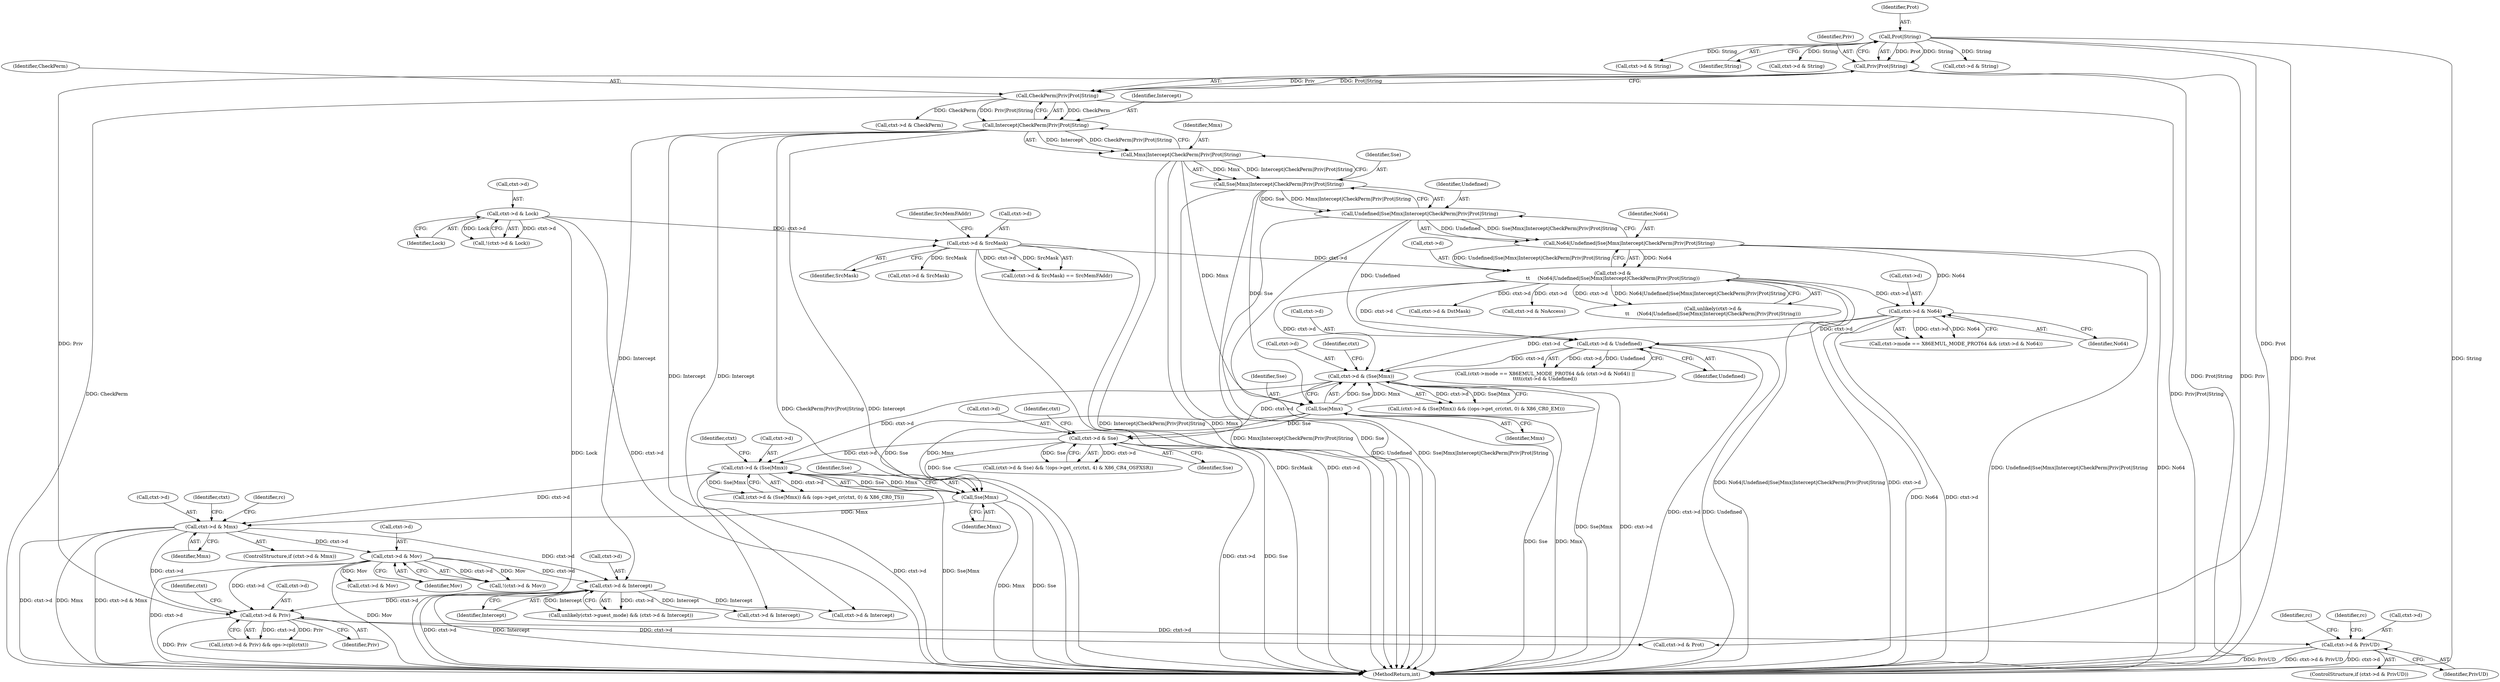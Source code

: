 digraph "0_linux_234f3ce485d54017f15cf5e0699cff4100121601_8@pointer" {
"1000397" [label="(Call,ctxt->d & PrivUD)"];
"1000388" [label="(Call,ctxt->d & Priv)"];
"1000350" [label="(Call,ctxt->d & Mov)"];
"1000321" [label="(Call,ctxt->d & Mmx)"];
"1000302" [label="(Call,ctxt->d & (Sse|Mmx))"];
"1000283" [label="(Call,ctxt->d & Sse)"];
"1000270" [label="(Call,ctxt->d & (Sse|Mmx))"];
"1000251" [label="(Call,ctxt->d & No64)"];
"1000221" [label="(Call,ctxt->d &\n\t\t     (No64|Undefined|Sse|Mmx|Intercept|CheckPerm|Priv|Prot|String))"];
"1000200" [label="(Call,ctxt->d & SrcMask)"];
"1000179" [label="(Call,ctxt->d & Lock)"];
"1000225" [label="(Call,No64|Undefined|Sse|Mmx|Intercept|CheckPerm|Priv|Prot|String)"];
"1000227" [label="(Call,Undefined|Sse|Mmx|Intercept|CheckPerm|Priv|Prot|String)"];
"1000229" [label="(Call,Sse|Mmx|Intercept|CheckPerm|Priv|Prot|String)"];
"1000231" [label="(Call,Mmx|Intercept|CheckPerm|Priv|Prot|String)"];
"1000233" [label="(Call,Intercept|CheckPerm|Priv|Prot|String)"];
"1000235" [label="(Call,CheckPerm|Priv|Prot|String)"];
"1000237" [label="(Call,Priv|Prot|String)"];
"1000239" [label="(Call,Prot|String)"];
"1000256" [label="(Call,ctxt->d & Undefined)"];
"1000274" [label="(Call,Sse|Mmx)"];
"1000306" [label="(Call,Sse|Mmx)"];
"1000367" [label="(Call,ctxt->d & Intercept)"];
"1000408" [label="(Identifier,rc)"];
"1000231" [label="(Call,Mmx|Intercept|CheckPerm|Priv|Prot|String)"];
"1000200" [label="(Call,ctxt->d & SrcMask)"];
"1000180" [label="(Call,ctxt->d)"];
"1000226" [label="(Identifier,No64)"];
"1000232" [label="(Identifier,Mmx)"];
"1000322" [label="(Call,ctxt->d)"];
"1000688" [label="(Call,ctxt->d & String)"];
"1000362" [label="(Call,unlikely(ctxt->guest_mode) && (ctxt->d & Intercept))"];
"1000241" [label="(Identifier,String)"];
"1000664" [label="(Call,ctxt->d & Intercept)"];
"1000515" [label="(Call,ctxt->d & NoAccess)"];
"1000257" [label="(Call,ctxt->d)"];
"1000392" [label="(Identifier,Priv)"];
"1000398" [label="(Call,ctxt->d)"];
"1000270" [label="(Call,ctxt->d & (Sse|Mmx))"];
"1000367" [label="(Call,ctxt->d & Intercept)"];
"1000269" [label="(Call,(ctxt->d & (Sse|Mmx)) && ((ops->get_cr(ctxt, 0) & X86_CR0_EM)))"];
"1000307" [label="(Identifier,Sse)"];
"1000282" [label="(Call,(ctxt->d & Sse) && !(ops->get_cr(ctxt, 4) & X86_CR4_OSFXSR))"];
"1000325" [label="(Identifier,Mmx)"];
"1000220" [label="(Call,unlikely(ctxt->d &\n\t\t     (No64|Undefined|Sse|Mmx|Intercept|CheckPerm|Priv|Prot|String)))"];
"1000388" [label="(Call,ctxt->d & Priv)"];
"1000284" [label="(Call,ctxt->d)"];
"1000415" [label="(Call,ctxt->d & Prot)"];
"1000302" [label="(Call,ctxt->d & (Sse|Mmx))"];
"1000274" [label="(Call,Sse|Mmx)"];
"1000365" [label="(Identifier,ctxt)"];
"1000477" [label="(Call,ctxt->d & String)"];
"1000279" [label="(Identifier,ctxt)"];
"1000222" [label="(Call,ctxt->d)"];
"1000368" [label="(Call,ctxt->d)"];
"1000283" [label="(Call,ctxt->d & Sse)"];
"1000227" [label="(Call,Undefined|Sse|Mmx|Intercept|CheckPerm|Priv|Prot|String)"];
"1000245" [label="(Call,ctxt->mode == X86EMUL_MODE_PROT64 && (ctxt->d & No64))"];
"1001097" [label="(Call,ctxt->d & String)"];
"1000255" [label="(Identifier,No64)"];
"1000387" [label="(Call,(ctxt->d & Priv) && ops->cpl(ctxt))"];
"1000201" [label="(Call,ctxt->d)"];
"1000291" [label="(Identifier,ctxt)"];
"1000389" [label="(Call,ctxt->d)"];
"1001064" [label="(Call,ctxt->d & SrcMask)"];
"1000350" [label="(Call,ctxt->d & Mov)"];
"1000233" [label="(Call,Intercept|CheckPerm|Priv|Prot|String)"];
"1000244" [label="(Call,(ctxt->mode == X86EMUL_MODE_PROT64 && (ctxt->d & No64)) ||\n\t\t\t\t(ctxt->d & Undefined))"];
"1000432" [label="(Call,ctxt->d & CheckPerm)"];
"1000308" [label="(Identifier,Mmx)"];
"1000596" [label="(Call,ctxt->d & DstMask)"];
"1000276" [label="(Identifier,Mmx)"];
"1000320" [label="(ControlStructure,if (ctxt->d & Mmx))"];
"1000301" [label="(Call,(ctxt->d & (Sse|Mmx)) && (ops->get_cr(ctxt, 0) & X86_CR0_TS))"];
"1000225" [label="(Call,No64|Undefined|Sse|Mmx|Intercept|CheckPerm|Priv|Prot|String)"];
"1000394" [label="(Identifier,ctxt)"];
"1000183" [label="(Identifier,Lock)"];
"1000354" [label="(Identifier,Mov)"];
"1001480" [label="(MethodReturn,int)"];
"1000311" [label="(Identifier,ctxt)"];
"1000178" [label="(Call,!(ctxt->d & Lock))"];
"1000239" [label="(Call,Prot|String)"];
"1000401" [label="(Identifier,PrivUD)"];
"1000236" [label="(Identifier,CheckPerm)"];
"1000260" [label="(Identifier,Undefined)"];
"1000199" [label="(Call,(ctxt->d & SrcMask) == SrcMemFAddr)"];
"1000351" [label="(Call,ctxt->d)"];
"1000252" [label="(Call,ctxt->d)"];
"1000396" [label="(ControlStructure,if (ctxt->d & PrivUD))"];
"1000230" [label="(Identifier,Sse)"];
"1000204" [label="(Identifier,SrcMask)"];
"1000371" [label="(Identifier,Intercept)"];
"1000234" [label="(Identifier,Intercept)"];
"1000303" [label="(Call,ctxt->d)"];
"1000228" [label="(Identifier,Undefined)"];
"1000205" [label="(Identifier,SrcMemFAddr)"];
"1000271" [label="(Call,ctxt->d)"];
"1000453" [label="(Call,ctxt->d & Intercept)"];
"1000179" [label="(Call,ctxt->d & Lock)"];
"1000229" [label="(Call,Sse|Mmx|Intercept|CheckPerm|Priv|Prot|String)"];
"1000256" [label="(Call,ctxt->d & Undefined)"];
"1000235" [label="(Call,CheckPerm|Priv|Prot|String)"];
"1000240" [label="(Identifier,Prot)"];
"1000306" [label="(Call,Sse|Mmx)"];
"1000221" [label="(Call,ctxt->d &\n\t\t     (No64|Undefined|Sse|Mmx|Intercept|CheckPerm|Priv|Prot|String))"];
"1000287" [label="(Identifier,Sse)"];
"1000237" [label="(Call,Priv|Prot|String)"];
"1000613" [label="(Call,ctxt->d & Mov)"];
"1000238" [label="(Identifier,Priv)"];
"1000349" [label="(Call,!(ctxt->d & Mov))"];
"1000275" [label="(Identifier,Sse)"];
"1000251" [label="(Call,ctxt->d & No64)"];
"1000397" [label="(Call,ctxt->d & PrivUD)"];
"1000328" [label="(Identifier,rc)"];
"1000403" [label="(Identifier,rc)"];
"1000321" [label="(Call,ctxt->d & Mmx)"];
"1000397" -> "1000396"  [label="AST: "];
"1000397" -> "1000401"  [label="CFG: "];
"1000398" -> "1000397"  [label="AST: "];
"1000401" -> "1000397"  [label="AST: "];
"1000403" -> "1000397"  [label="CFG: "];
"1000408" -> "1000397"  [label="CFG: "];
"1000397" -> "1001480"  [label="DDG: ctxt->d & PrivUD"];
"1000397" -> "1001480"  [label="DDG: ctxt->d"];
"1000397" -> "1001480"  [label="DDG: PrivUD"];
"1000388" -> "1000397"  [label="DDG: ctxt->d"];
"1000388" -> "1000387"  [label="AST: "];
"1000388" -> "1000392"  [label="CFG: "];
"1000389" -> "1000388"  [label="AST: "];
"1000392" -> "1000388"  [label="AST: "];
"1000394" -> "1000388"  [label="CFG: "];
"1000387" -> "1000388"  [label="CFG: "];
"1000388" -> "1001480"  [label="DDG: Priv"];
"1000388" -> "1000387"  [label="DDG: ctxt->d"];
"1000388" -> "1000387"  [label="DDG: Priv"];
"1000350" -> "1000388"  [label="DDG: ctxt->d"];
"1000367" -> "1000388"  [label="DDG: ctxt->d"];
"1000321" -> "1000388"  [label="DDG: ctxt->d"];
"1000237" -> "1000388"  [label="DDG: Priv"];
"1000388" -> "1000415"  [label="DDG: ctxt->d"];
"1000350" -> "1000349"  [label="AST: "];
"1000350" -> "1000354"  [label="CFG: "];
"1000351" -> "1000350"  [label="AST: "];
"1000354" -> "1000350"  [label="AST: "];
"1000349" -> "1000350"  [label="CFG: "];
"1000350" -> "1001480"  [label="DDG: ctxt->d"];
"1000350" -> "1001480"  [label="DDG: Mov"];
"1000350" -> "1000349"  [label="DDG: ctxt->d"];
"1000350" -> "1000349"  [label="DDG: Mov"];
"1000321" -> "1000350"  [label="DDG: ctxt->d"];
"1000350" -> "1000367"  [label="DDG: ctxt->d"];
"1000350" -> "1000613"  [label="DDG: Mov"];
"1000321" -> "1000320"  [label="AST: "];
"1000321" -> "1000325"  [label="CFG: "];
"1000322" -> "1000321"  [label="AST: "];
"1000325" -> "1000321"  [label="AST: "];
"1000328" -> "1000321"  [label="CFG: "];
"1000365" -> "1000321"  [label="CFG: "];
"1000321" -> "1001480"  [label="DDG: ctxt->d"];
"1000321" -> "1001480"  [label="DDG: Mmx"];
"1000321" -> "1001480"  [label="DDG: ctxt->d & Mmx"];
"1000302" -> "1000321"  [label="DDG: ctxt->d"];
"1000306" -> "1000321"  [label="DDG: Mmx"];
"1000321" -> "1000367"  [label="DDG: ctxt->d"];
"1000302" -> "1000301"  [label="AST: "];
"1000302" -> "1000306"  [label="CFG: "];
"1000303" -> "1000302"  [label="AST: "];
"1000306" -> "1000302"  [label="AST: "];
"1000311" -> "1000302"  [label="CFG: "];
"1000301" -> "1000302"  [label="CFG: "];
"1000302" -> "1001480"  [label="DDG: ctxt->d"];
"1000302" -> "1001480"  [label="DDG: Sse|Mmx"];
"1000302" -> "1000301"  [label="DDG: ctxt->d"];
"1000302" -> "1000301"  [label="DDG: Sse|Mmx"];
"1000283" -> "1000302"  [label="DDG: ctxt->d"];
"1000270" -> "1000302"  [label="DDG: ctxt->d"];
"1000306" -> "1000302"  [label="DDG: Sse"];
"1000306" -> "1000302"  [label="DDG: Mmx"];
"1000283" -> "1000282"  [label="AST: "];
"1000283" -> "1000287"  [label="CFG: "];
"1000284" -> "1000283"  [label="AST: "];
"1000287" -> "1000283"  [label="AST: "];
"1000291" -> "1000283"  [label="CFG: "];
"1000282" -> "1000283"  [label="CFG: "];
"1000283" -> "1001480"  [label="DDG: ctxt->d"];
"1000283" -> "1001480"  [label="DDG: Sse"];
"1000283" -> "1000282"  [label="DDG: ctxt->d"];
"1000283" -> "1000282"  [label="DDG: Sse"];
"1000270" -> "1000283"  [label="DDG: ctxt->d"];
"1000274" -> "1000283"  [label="DDG: Sse"];
"1000283" -> "1000306"  [label="DDG: Sse"];
"1000270" -> "1000269"  [label="AST: "];
"1000270" -> "1000274"  [label="CFG: "];
"1000271" -> "1000270"  [label="AST: "];
"1000274" -> "1000270"  [label="AST: "];
"1000279" -> "1000270"  [label="CFG: "];
"1000269" -> "1000270"  [label="CFG: "];
"1000270" -> "1001480"  [label="DDG: Sse|Mmx"];
"1000270" -> "1001480"  [label="DDG: ctxt->d"];
"1000270" -> "1000269"  [label="DDG: ctxt->d"];
"1000270" -> "1000269"  [label="DDG: Sse|Mmx"];
"1000251" -> "1000270"  [label="DDG: ctxt->d"];
"1000221" -> "1000270"  [label="DDG: ctxt->d"];
"1000256" -> "1000270"  [label="DDG: ctxt->d"];
"1000274" -> "1000270"  [label="DDG: Sse"];
"1000274" -> "1000270"  [label="DDG: Mmx"];
"1000251" -> "1000245"  [label="AST: "];
"1000251" -> "1000255"  [label="CFG: "];
"1000252" -> "1000251"  [label="AST: "];
"1000255" -> "1000251"  [label="AST: "];
"1000245" -> "1000251"  [label="CFG: "];
"1000251" -> "1001480"  [label="DDG: No64"];
"1000251" -> "1001480"  [label="DDG: ctxt->d"];
"1000251" -> "1000245"  [label="DDG: ctxt->d"];
"1000251" -> "1000245"  [label="DDG: No64"];
"1000221" -> "1000251"  [label="DDG: ctxt->d"];
"1000225" -> "1000251"  [label="DDG: No64"];
"1000251" -> "1000256"  [label="DDG: ctxt->d"];
"1000221" -> "1000220"  [label="AST: "];
"1000221" -> "1000225"  [label="CFG: "];
"1000222" -> "1000221"  [label="AST: "];
"1000225" -> "1000221"  [label="AST: "];
"1000220" -> "1000221"  [label="CFG: "];
"1000221" -> "1001480"  [label="DDG: No64|Undefined|Sse|Mmx|Intercept|CheckPerm|Priv|Prot|String"];
"1000221" -> "1001480"  [label="DDG: ctxt->d"];
"1000221" -> "1000220"  [label="DDG: ctxt->d"];
"1000221" -> "1000220"  [label="DDG: No64|Undefined|Sse|Mmx|Intercept|CheckPerm|Priv|Prot|String"];
"1000200" -> "1000221"  [label="DDG: ctxt->d"];
"1000225" -> "1000221"  [label="DDG: No64"];
"1000225" -> "1000221"  [label="DDG: Undefined|Sse|Mmx|Intercept|CheckPerm|Priv|Prot|String"];
"1000221" -> "1000256"  [label="DDG: ctxt->d"];
"1000221" -> "1000515"  [label="DDG: ctxt->d"];
"1000221" -> "1000596"  [label="DDG: ctxt->d"];
"1000200" -> "1000199"  [label="AST: "];
"1000200" -> "1000204"  [label="CFG: "];
"1000201" -> "1000200"  [label="AST: "];
"1000204" -> "1000200"  [label="AST: "];
"1000205" -> "1000200"  [label="CFG: "];
"1000200" -> "1001480"  [label="DDG: ctxt->d"];
"1000200" -> "1001480"  [label="DDG: SrcMask"];
"1000200" -> "1000199"  [label="DDG: ctxt->d"];
"1000200" -> "1000199"  [label="DDG: SrcMask"];
"1000179" -> "1000200"  [label="DDG: ctxt->d"];
"1000200" -> "1001064"  [label="DDG: SrcMask"];
"1000179" -> "1000178"  [label="AST: "];
"1000179" -> "1000183"  [label="CFG: "];
"1000180" -> "1000179"  [label="AST: "];
"1000183" -> "1000179"  [label="AST: "];
"1000178" -> "1000179"  [label="CFG: "];
"1000179" -> "1001480"  [label="DDG: ctxt->d"];
"1000179" -> "1001480"  [label="DDG: Lock"];
"1000179" -> "1000178"  [label="DDG: ctxt->d"];
"1000179" -> "1000178"  [label="DDG: Lock"];
"1000225" -> "1000227"  [label="CFG: "];
"1000226" -> "1000225"  [label="AST: "];
"1000227" -> "1000225"  [label="AST: "];
"1000225" -> "1001480"  [label="DDG: Undefined|Sse|Mmx|Intercept|CheckPerm|Priv|Prot|String"];
"1000225" -> "1001480"  [label="DDG: No64"];
"1000227" -> "1000225"  [label="DDG: Undefined"];
"1000227" -> "1000225"  [label="DDG: Sse|Mmx|Intercept|CheckPerm|Priv|Prot|String"];
"1000227" -> "1000229"  [label="CFG: "];
"1000228" -> "1000227"  [label="AST: "];
"1000229" -> "1000227"  [label="AST: "];
"1000227" -> "1001480"  [label="DDG: Undefined"];
"1000227" -> "1001480"  [label="DDG: Sse|Mmx|Intercept|CheckPerm|Priv|Prot|String"];
"1000229" -> "1000227"  [label="DDG: Sse"];
"1000229" -> "1000227"  [label="DDG: Mmx|Intercept|CheckPerm|Priv|Prot|String"];
"1000227" -> "1000256"  [label="DDG: Undefined"];
"1000229" -> "1000231"  [label="CFG: "];
"1000230" -> "1000229"  [label="AST: "];
"1000231" -> "1000229"  [label="AST: "];
"1000229" -> "1001480"  [label="DDG: Mmx|Intercept|CheckPerm|Priv|Prot|String"];
"1000229" -> "1001480"  [label="DDG: Sse"];
"1000231" -> "1000229"  [label="DDG: Mmx"];
"1000231" -> "1000229"  [label="DDG: Intercept|CheckPerm|Priv|Prot|String"];
"1000229" -> "1000274"  [label="DDG: Sse"];
"1000231" -> "1000233"  [label="CFG: "];
"1000232" -> "1000231"  [label="AST: "];
"1000233" -> "1000231"  [label="AST: "];
"1000231" -> "1001480"  [label="DDG: Intercept|CheckPerm|Priv|Prot|String"];
"1000231" -> "1001480"  [label="DDG: Mmx"];
"1000233" -> "1000231"  [label="DDG: Intercept"];
"1000233" -> "1000231"  [label="DDG: CheckPerm|Priv|Prot|String"];
"1000231" -> "1000274"  [label="DDG: Mmx"];
"1000233" -> "1000235"  [label="CFG: "];
"1000234" -> "1000233"  [label="AST: "];
"1000235" -> "1000233"  [label="AST: "];
"1000233" -> "1001480"  [label="DDG: CheckPerm|Priv|Prot|String"];
"1000233" -> "1001480"  [label="DDG: Intercept"];
"1000235" -> "1000233"  [label="DDG: CheckPerm"];
"1000235" -> "1000233"  [label="DDG: Priv|Prot|String"];
"1000233" -> "1000367"  [label="DDG: Intercept"];
"1000233" -> "1000453"  [label="DDG: Intercept"];
"1000233" -> "1000664"  [label="DDG: Intercept"];
"1000235" -> "1000237"  [label="CFG: "];
"1000236" -> "1000235"  [label="AST: "];
"1000237" -> "1000235"  [label="AST: "];
"1000235" -> "1001480"  [label="DDG: Priv|Prot|String"];
"1000235" -> "1001480"  [label="DDG: CheckPerm"];
"1000237" -> "1000235"  [label="DDG: Priv"];
"1000237" -> "1000235"  [label="DDG: Prot|String"];
"1000235" -> "1000432"  [label="DDG: CheckPerm"];
"1000237" -> "1000239"  [label="CFG: "];
"1000238" -> "1000237"  [label="AST: "];
"1000239" -> "1000237"  [label="AST: "];
"1000237" -> "1001480"  [label="DDG: Prot|String"];
"1000237" -> "1001480"  [label="DDG: Priv"];
"1000239" -> "1000237"  [label="DDG: Prot"];
"1000239" -> "1000237"  [label="DDG: String"];
"1000239" -> "1000241"  [label="CFG: "];
"1000240" -> "1000239"  [label="AST: "];
"1000241" -> "1000239"  [label="AST: "];
"1000239" -> "1001480"  [label="DDG: Prot"];
"1000239" -> "1001480"  [label="DDG: String"];
"1000239" -> "1000415"  [label="DDG: Prot"];
"1000239" -> "1000477"  [label="DDG: String"];
"1000239" -> "1000688"  [label="DDG: String"];
"1000239" -> "1001097"  [label="DDG: String"];
"1000256" -> "1000244"  [label="AST: "];
"1000256" -> "1000260"  [label="CFG: "];
"1000257" -> "1000256"  [label="AST: "];
"1000260" -> "1000256"  [label="AST: "];
"1000244" -> "1000256"  [label="CFG: "];
"1000256" -> "1001480"  [label="DDG: Undefined"];
"1000256" -> "1001480"  [label="DDG: ctxt->d"];
"1000256" -> "1000244"  [label="DDG: ctxt->d"];
"1000256" -> "1000244"  [label="DDG: Undefined"];
"1000274" -> "1000276"  [label="CFG: "];
"1000275" -> "1000274"  [label="AST: "];
"1000276" -> "1000274"  [label="AST: "];
"1000274" -> "1001480"  [label="DDG: Sse"];
"1000274" -> "1001480"  [label="DDG: Mmx"];
"1000274" -> "1000306"  [label="DDG: Sse"];
"1000274" -> "1000306"  [label="DDG: Mmx"];
"1000306" -> "1000308"  [label="CFG: "];
"1000307" -> "1000306"  [label="AST: "];
"1000308" -> "1000306"  [label="AST: "];
"1000306" -> "1001480"  [label="DDG: Sse"];
"1000306" -> "1001480"  [label="DDG: Mmx"];
"1000367" -> "1000362"  [label="AST: "];
"1000367" -> "1000371"  [label="CFG: "];
"1000368" -> "1000367"  [label="AST: "];
"1000371" -> "1000367"  [label="AST: "];
"1000362" -> "1000367"  [label="CFG: "];
"1000367" -> "1001480"  [label="DDG: ctxt->d"];
"1000367" -> "1001480"  [label="DDG: Intercept"];
"1000367" -> "1000362"  [label="DDG: ctxt->d"];
"1000367" -> "1000362"  [label="DDG: Intercept"];
"1000367" -> "1000453"  [label="DDG: Intercept"];
"1000367" -> "1000664"  [label="DDG: Intercept"];
}
